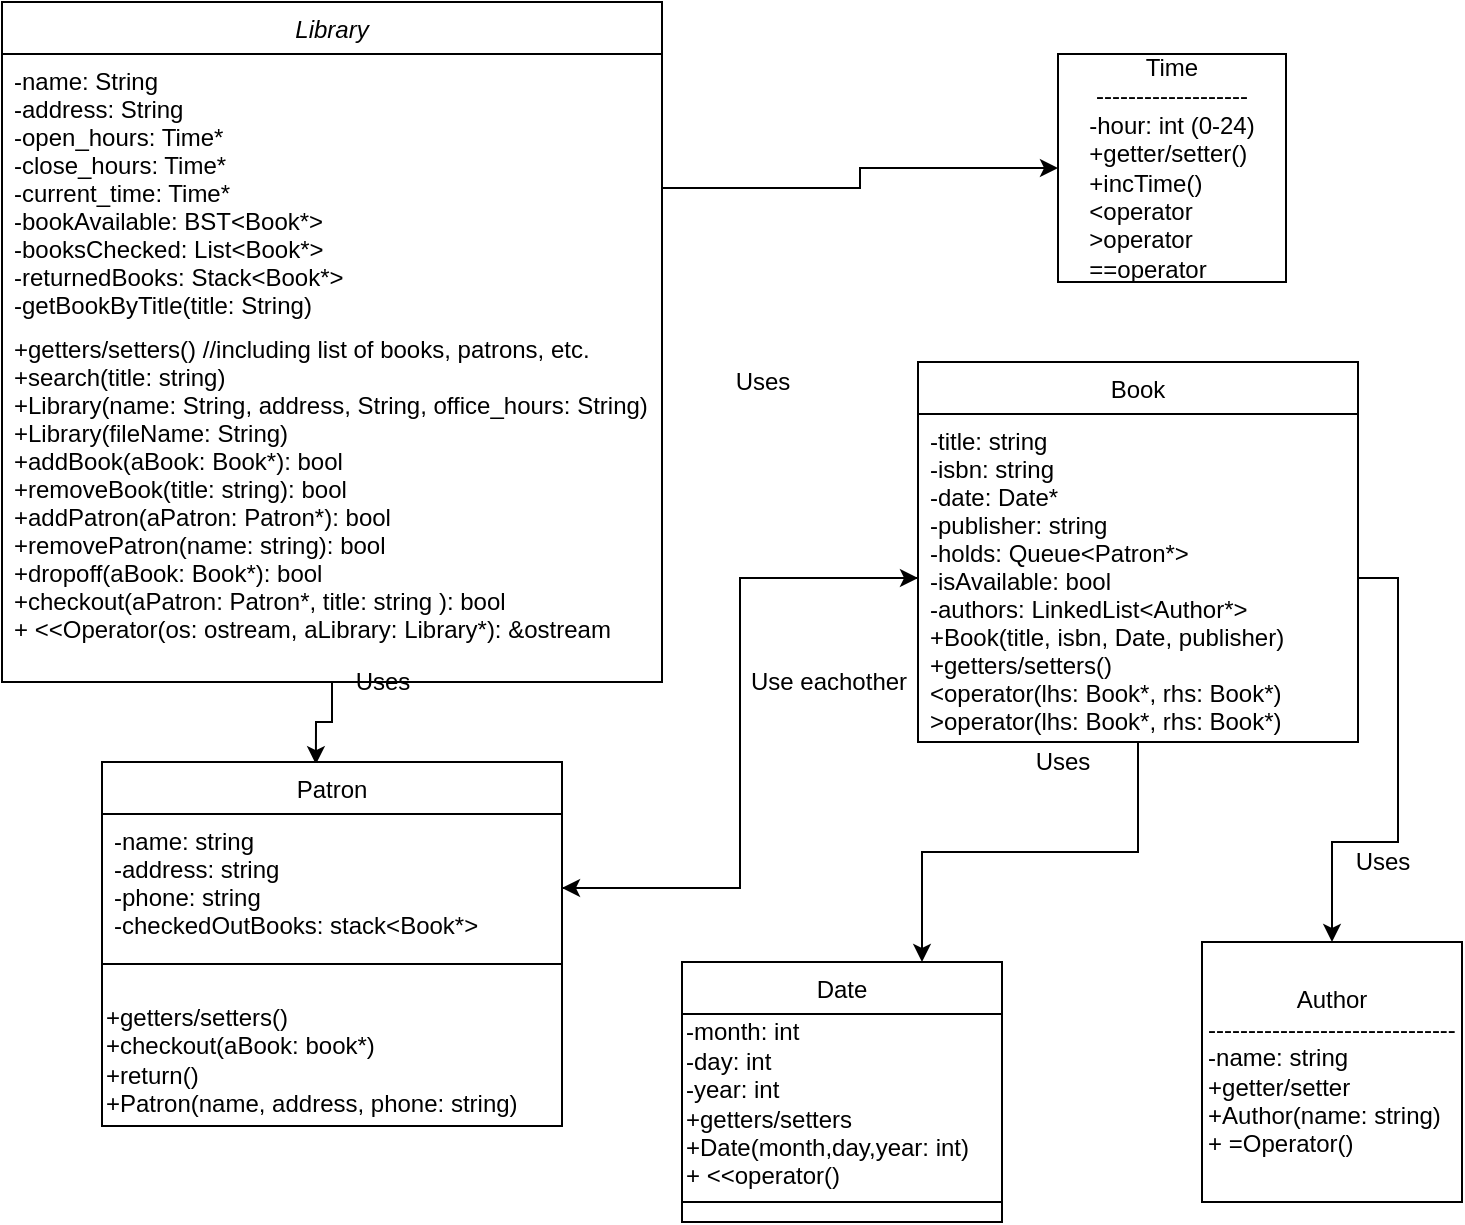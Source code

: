 <mxfile version="14.9.0" type="device"><diagram id="C5RBs43oDa-KdzZeNtuy" name="Page-1"><mxGraphModel dx="946" dy="511" grid="1" gridSize="10" guides="1" tooltips="1" connect="1" arrows="1" fold="1" page="1" pageScale="1" pageWidth="827" pageHeight="1169" math="0" shadow="0"><root><mxCell id="WIyWlLk6GJQsqaUBKTNV-0"/><mxCell id="WIyWlLk6GJQsqaUBKTNV-1" parent="WIyWlLk6GJQsqaUBKTNV-0"/><mxCell id="0li4X8wHR2My3En5khSi-15" style="edgeStyle=orthogonalEdgeStyle;rounded=0;orthogonalLoop=1;jettySize=auto;html=1;entryX=0.465;entryY=0.006;entryDx=0;entryDy=0;entryPerimeter=0;" parent="WIyWlLk6GJQsqaUBKTNV-1" source="zkfFHV4jXpPFQw0GAbJ--0" target="zkfFHV4jXpPFQw0GAbJ--6" edge="1"><mxGeometry relative="1" as="geometry"/></mxCell><mxCell id="zkfFHV4jXpPFQw0GAbJ--0" value="Library" style="swimlane;fontStyle=2;align=center;verticalAlign=top;childLayout=stackLayout;horizontal=1;startSize=26;horizontalStack=0;resizeParent=1;resizeLast=0;collapsible=1;marginBottom=0;rounded=0;shadow=0;strokeWidth=1;" parent="WIyWlLk6GJQsqaUBKTNV-1" vertex="1"><mxGeometry x="50" y="10" width="330" height="340" as="geometry"><mxRectangle x="230" y="140" width="160" height="26" as="alternateBounds"/></mxGeometry></mxCell><mxCell id="zkfFHV4jXpPFQw0GAbJ--1" value="-name: String&#10;-address: String&#10;-open_hours: Time*&#10;-close_hours: Time*&#10;-current_time: Time*&#10;-bookAvailable: BST&lt;Book*&gt;&#10;-booksChecked: List&lt;Book*&gt;&#10;-returnedBooks: Stack&lt;Book*&gt;&#10;-getBookByTitle(title: String)&#10;" style="text;align=left;verticalAlign=top;spacingLeft=4;spacingRight=4;overflow=hidden;rotatable=0;points=[[0,0.5],[1,0.5]];portConstraint=eastwest;" parent="zkfFHV4jXpPFQw0GAbJ--0" vertex="1"><mxGeometry y="26" width="330" height="134" as="geometry"/></mxCell><mxCell id="zkfFHV4jXpPFQw0GAbJ--4" value="" style="line;html=1;strokeWidth=1;align=left;verticalAlign=middle;spacingTop=-1;spacingLeft=3;spacingRight=3;rotatable=0;labelPosition=right;points=[];portConstraint=eastwest;" parent="zkfFHV4jXpPFQw0GAbJ--0" vertex="1"><mxGeometry y="160" width="330" as="geometry"/></mxCell><mxCell id="zkfFHV4jXpPFQw0GAbJ--5" value="+getters/setters() //including list of books, patrons, etc.&#10;+search(title: string)&#10;+Library(name: String, address, String, office_hours: String)&#10;+Library(fileName: String)&#10;+addBook(aBook: Book*): bool&#10;+removeBook(title: string): bool&#10;+addPatron(aPatron: Patron*): bool&#10;+removePatron(name: string): bool&#10;+dropoff(aBook: Book*): bool&#10;+checkout(aPatron: Patron*, title: string ): bool&#10;+ &lt;&lt;Operator(os: ostream, aLibrary: Library*): &amp;ostream&#10;" style="text;align=left;verticalAlign=top;spacingLeft=4;spacingRight=4;overflow=hidden;rotatable=0;points=[[0,0.5],[1,0.5]];portConstraint=eastwest;" parent="zkfFHV4jXpPFQw0GAbJ--0" vertex="1"><mxGeometry y="160" width="330" height="180" as="geometry"/></mxCell><mxCell id="zkfFHV4jXpPFQw0GAbJ--6" value="Patron" style="swimlane;fontStyle=0;align=center;verticalAlign=top;childLayout=stackLayout;horizontal=1;startSize=26;horizontalStack=0;resizeParent=1;resizeLast=0;collapsible=1;marginBottom=0;rounded=0;shadow=0;strokeWidth=1;" parent="WIyWlLk6GJQsqaUBKTNV-1" vertex="1"><mxGeometry x="100" y="390" width="230" height="182" as="geometry"><mxRectangle x="130" y="380" width="160" height="26" as="alternateBounds"/></mxGeometry></mxCell><mxCell id="zkfFHV4jXpPFQw0GAbJ--8" value="-name: string&#10;-address: string&#10;-phone: string&#10;-checkedOutBooks: stack&lt;Book*&gt;&#10;" style="text;align=left;verticalAlign=top;spacingLeft=4;spacingRight=4;overflow=hidden;rotatable=0;points=[[0,0.5],[1,0.5]];portConstraint=eastwest;rounded=0;shadow=0;html=0;" parent="zkfFHV4jXpPFQw0GAbJ--6" vertex="1"><mxGeometry y="26" width="230" height="74" as="geometry"/></mxCell><mxCell id="zkfFHV4jXpPFQw0GAbJ--9" value="" style="line;html=1;strokeWidth=1;align=left;verticalAlign=middle;spacingTop=-1;spacingLeft=3;spacingRight=3;rotatable=0;labelPosition=right;points=[];portConstraint=eastwest;" parent="zkfFHV4jXpPFQw0GAbJ--6" vertex="1"><mxGeometry y="100" width="230" height="2" as="geometry"/></mxCell><mxCell id="0li4X8wHR2My3En5khSi-14" value="&lt;br&gt;+getters/setters()&lt;br&gt;+checkout(aBook: book*)&lt;br&gt;+return()&lt;br&gt;+Patron(name, address, phone: string)" style="text;html=1;align=left;verticalAlign=middle;resizable=0;points=[];autosize=1;strokeColor=none;" parent="zkfFHV4jXpPFQw0GAbJ--6" vertex="1"><mxGeometry y="102" width="230" height="80" as="geometry"/></mxCell><mxCell id="zkfFHV4jXpPFQw0GAbJ--13" value="Date" style="swimlane;fontStyle=0;align=center;verticalAlign=top;childLayout=stackLayout;horizontal=1;startSize=26;horizontalStack=0;resizeParent=1;resizeLast=0;collapsible=1;marginBottom=0;rounded=0;shadow=0;strokeWidth=1;" parent="WIyWlLk6GJQsqaUBKTNV-1" vertex="1"><mxGeometry x="390" y="490" width="160" height="130" as="geometry"><mxRectangle x="340" y="380" width="170" height="26" as="alternateBounds"/></mxGeometry></mxCell><mxCell id="0li4X8wHR2My3En5khSi-10" value="&lt;div&gt;&lt;span&gt;-month: int&lt;/span&gt;&lt;/div&gt;&lt;div&gt;&lt;span&gt;-day: int&lt;/span&gt;&lt;/div&gt;&lt;div&gt;&lt;span&gt;-year: int&lt;/span&gt;&lt;/div&gt;&lt;div&gt;&lt;span&gt;+getters/setters&lt;/span&gt;&lt;/div&gt;&lt;div&gt;&lt;span&gt;+Date(month,day,year: int)&lt;/span&gt;&lt;/div&gt;+ &amp;lt;&amp;lt;operator()" style="text;html=1;align=left;verticalAlign=middle;resizable=0;points=[];autosize=1;strokeColor=none;" parent="zkfFHV4jXpPFQw0GAbJ--13" vertex="1"><mxGeometry y="26" width="160" height="90" as="geometry"/></mxCell><mxCell id="zkfFHV4jXpPFQw0GAbJ--15" value="" style="line;html=1;strokeWidth=1;align=left;verticalAlign=middle;spacingTop=-1;spacingLeft=3;spacingRight=3;rotatable=0;labelPosition=right;points=[];portConstraint=eastwest;" parent="zkfFHV4jXpPFQw0GAbJ--13" vertex="1"><mxGeometry y="116" width="160" height="8" as="geometry"/></mxCell><mxCell id="0li4X8wHR2My3En5khSi-12" style="edgeStyle=orthogonalEdgeStyle;rounded=0;orthogonalLoop=1;jettySize=auto;html=1;entryX=0.75;entryY=0;entryDx=0;entryDy=0;" parent="WIyWlLk6GJQsqaUBKTNV-1" source="zkfFHV4jXpPFQw0GAbJ--17" target="zkfFHV4jXpPFQw0GAbJ--13" edge="1"><mxGeometry relative="1" as="geometry"/></mxCell><mxCell id="zkfFHV4jXpPFQw0GAbJ--17" value="Book" style="swimlane;fontStyle=0;align=center;verticalAlign=top;childLayout=stackLayout;horizontal=1;startSize=26;horizontalStack=0;resizeParent=1;resizeLast=0;collapsible=1;marginBottom=0;rounded=0;shadow=0;strokeWidth=1;" parent="WIyWlLk6GJQsqaUBKTNV-1" vertex="1"><mxGeometry x="508" y="190" width="220" height="190" as="geometry"><mxRectangle x="550" y="140" width="160" height="26" as="alternateBounds"/></mxGeometry></mxCell><mxCell id="zkfFHV4jXpPFQw0GAbJ--18" value="-title: string&#10;-isbn: string&#10;-date: Date*&#10;-publisher: string&#10;-holds: Queue&lt;Patron*&gt;&#10;-isAvailable: bool&#10;-authors: LinkedList&lt;Author*&gt;&#10;+Book(title, isbn, Date, publisher)&#10;+getters/setters()&#10;&lt;operator(lhs: Book*, rhs: Book*)&#10;&gt;operator(lhs: Book*, rhs: Book*)" style="text;align=left;verticalAlign=top;spacingLeft=4;spacingRight=4;overflow=hidden;rotatable=0;points=[[0,0.5],[1,0.5]];portConstraint=eastwest;" parent="zkfFHV4jXpPFQw0GAbJ--17" vertex="1"><mxGeometry y="26" width="220" height="164" as="geometry"/></mxCell><mxCell id="0li4X8wHR2My3En5khSi-8" value="Uses" style="text;html=1;align=center;verticalAlign=middle;resizable=0;points=[];autosize=1;strokeColor=none;" parent="WIyWlLk6GJQsqaUBKTNV-1" vertex="1"><mxGeometry x="410" y="190" width="40" height="20" as="geometry"/></mxCell><mxCell id="0li4X8wHR2My3En5khSi-13" value="Uses" style="text;html=1;align=center;verticalAlign=middle;resizable=0;points=[];autosize=1;strokeColor=none;" parent="WIyWlLk6GJQsqaUBKTNV-1" vertex="1"><mxGeometry x="560" y="380" width="40" height="20" as="geometry"/></mxCell><mxCell id="0li4X8wHR2My3En5khSi-16" value="Uses" style="text;html=1;align=center;verticalAlign=middle;resizable=0;points=[];autosize=1;strokeColor=none;" parent="WIyWlLk6GJQsqaUBKTNV-1" vertex="1"><mxGeometry x="220" y="340" width="40" height="20" as="geometry"/></mxCell><mxCell id="0li4X8wHR2My3En5khSi-17" style="edgeStyle=orthogonalEdgeStyle;rounded=0;orthogonalLoop=1;jettySize=auto;html=1;" parent="WIyWlLk6GJQsqaUBKTNV-1" source="zkfFHV4jXpPFQw0GAbJ--18" target="zkfFHV4jXpPFQw0GAbJ--8" edge="1"><mxGeometry relative="1" as="geometry"><mxPoint x="420" y="490" as="targetPoint"/></mxGeometry></mxCell><mxCell id="0li4X8wHR2My3En5khSi-18" style="edgeStyle=orthogonalEdgeStyle;rounded=0;orthogonalLoop=1;jettySize=auto;html=1;entryX=0;entryY=0.5;entryDx=0;entryDy=0;" parent="WIyWlLk6GJQsqaUBKTNV-1" source="zkfFHV4jXpPFQw0GAbJ--8" target="zkfFHV4jXpPFQw0GAbJ--18" edge="1"><mxGeometry relative="1" as="geometry"/></mxCell><mxCell id="0li4X8wHR2My3En5khSi-19" value="Use eachother" style="text;html=1;align=center;verticalAlign=middle;resizable=0;points=[];autosize=1;strokeColor=none;" parent="WIyWlLk6GJQsqaUBKTNV-1" vertex="1"><mxGeometry x="418" y="340" width="90" height="20" as="geometry"/></mxCell><mxCell id="RGfxDeJQhWvXtlfK1uN3-0" value="Author&lt;br&gt;-------------------------------&lt;br&gt;&lt;div style=&quot;text-align: left&quot;&gt;-name: string&lt;/div&gt;&lt;div style=&quot;text-align: left&quot;&gt;+getter/setter&lt;/div&gt;&lt;div style=&quot;text-align: left&quot;&gt;+Author(name: string)&lt;/div&gt;&lt;div style=&quot;text-align: left&quot;&gt;+ =Operator()&lt;/div&gt;" style="whiteSpace=wrap;html=1;aspect=fixed;align=center;" parent="WIyWlLk6GJQsqaUBKTNV-1" vertex="1"><mxGeometry x="650" y="480" width="130" height="130" as="geometry"/></mxCell><mxCell id="RGfxDeJQhWvXtlfK1uN3-1" style="edgeStyle=orthogonalEdgeStyle;rounded=0;orthogonalLoop=1;jettySize=auto;html=1;entryX=0.5;entryY=0;entryDx=0;entryDy=0;" parent="WIyWlLk6GJQsqaUBKTNV-1" source="zkfFHV4jXpPFQw0GAbJ--18" target="RGfxDeJQhWvXtlfK1uN3-0" edge="1"><mxGeometry relative="1" as="geometry"/></mxCell><mxCell id="RGfxDeJQhWvXtlfK1uN3-2" value="Uses" style="text;html=1;align=center;verticalAlign=middle;resizable=0;points=[];autosize=1;strokeColor=none;" parent="WIyWlLk6GJQsqaUBKTNV-1" vertex="1"><mxGeometry x="720" y="430" width="40" height="20" as="geometry"/></mxCell><mxCell id="kkm0AYjKrzXfaj4TnyU--1" value="Time&lt;br&gt;-------------------&lt;br&gt;&lt;div style=&quot;text-align: left&quot;&gt;-hour: int (0-24)&lt;/div&gt;&lt;div style=&quot;text-align: left&quot;&gt;+getter/setter()&lt;/div&gt;&lt;div style=&quot;text-align: left&quot;&gt;+incTime()&lt;/div&gt;&lt;div style=&quot;text-align: left&quot;&gt;&amp;lt;operator&lt;/div&gt;&lt;div style=&quot;text-align: left&quot;&gt;&amp;gt;operator&lt;/div&gt;&lt;div style=&quot;text-align: left&quot;&gt;==operator&lt;/div&gt;" style="whiteSpace=wrap;html=1;aspect=fixed;align=center;" parent="WIyWlLk6GJQsqaUBKTNV-1" vertex="1"><mxGeometry x="578" y="36" width="114" height="114" as="geometry"/></mxCell><mxCell id="kkm0AYjKrzXfaj4TnyU--2" style="edgeStyle=orthogonalEdgeStyle;rounded=0;orthogonalLoop=1;jettySize=auto;html=1;entryX=0;entryY=0.5;entryDx=0;entryDy=0;" parent="WIyWlLk6GJQsqaUBKTNV-1" source="zkfFHV4jXpPFQw0GAbJ--1" target="kkm0AYjKrzXfaj4TnyU--1" edge="1"><mxGeometry relative="1" as="geometry"/></mxCell></root></mxGraphModel></diagram></mxfile>